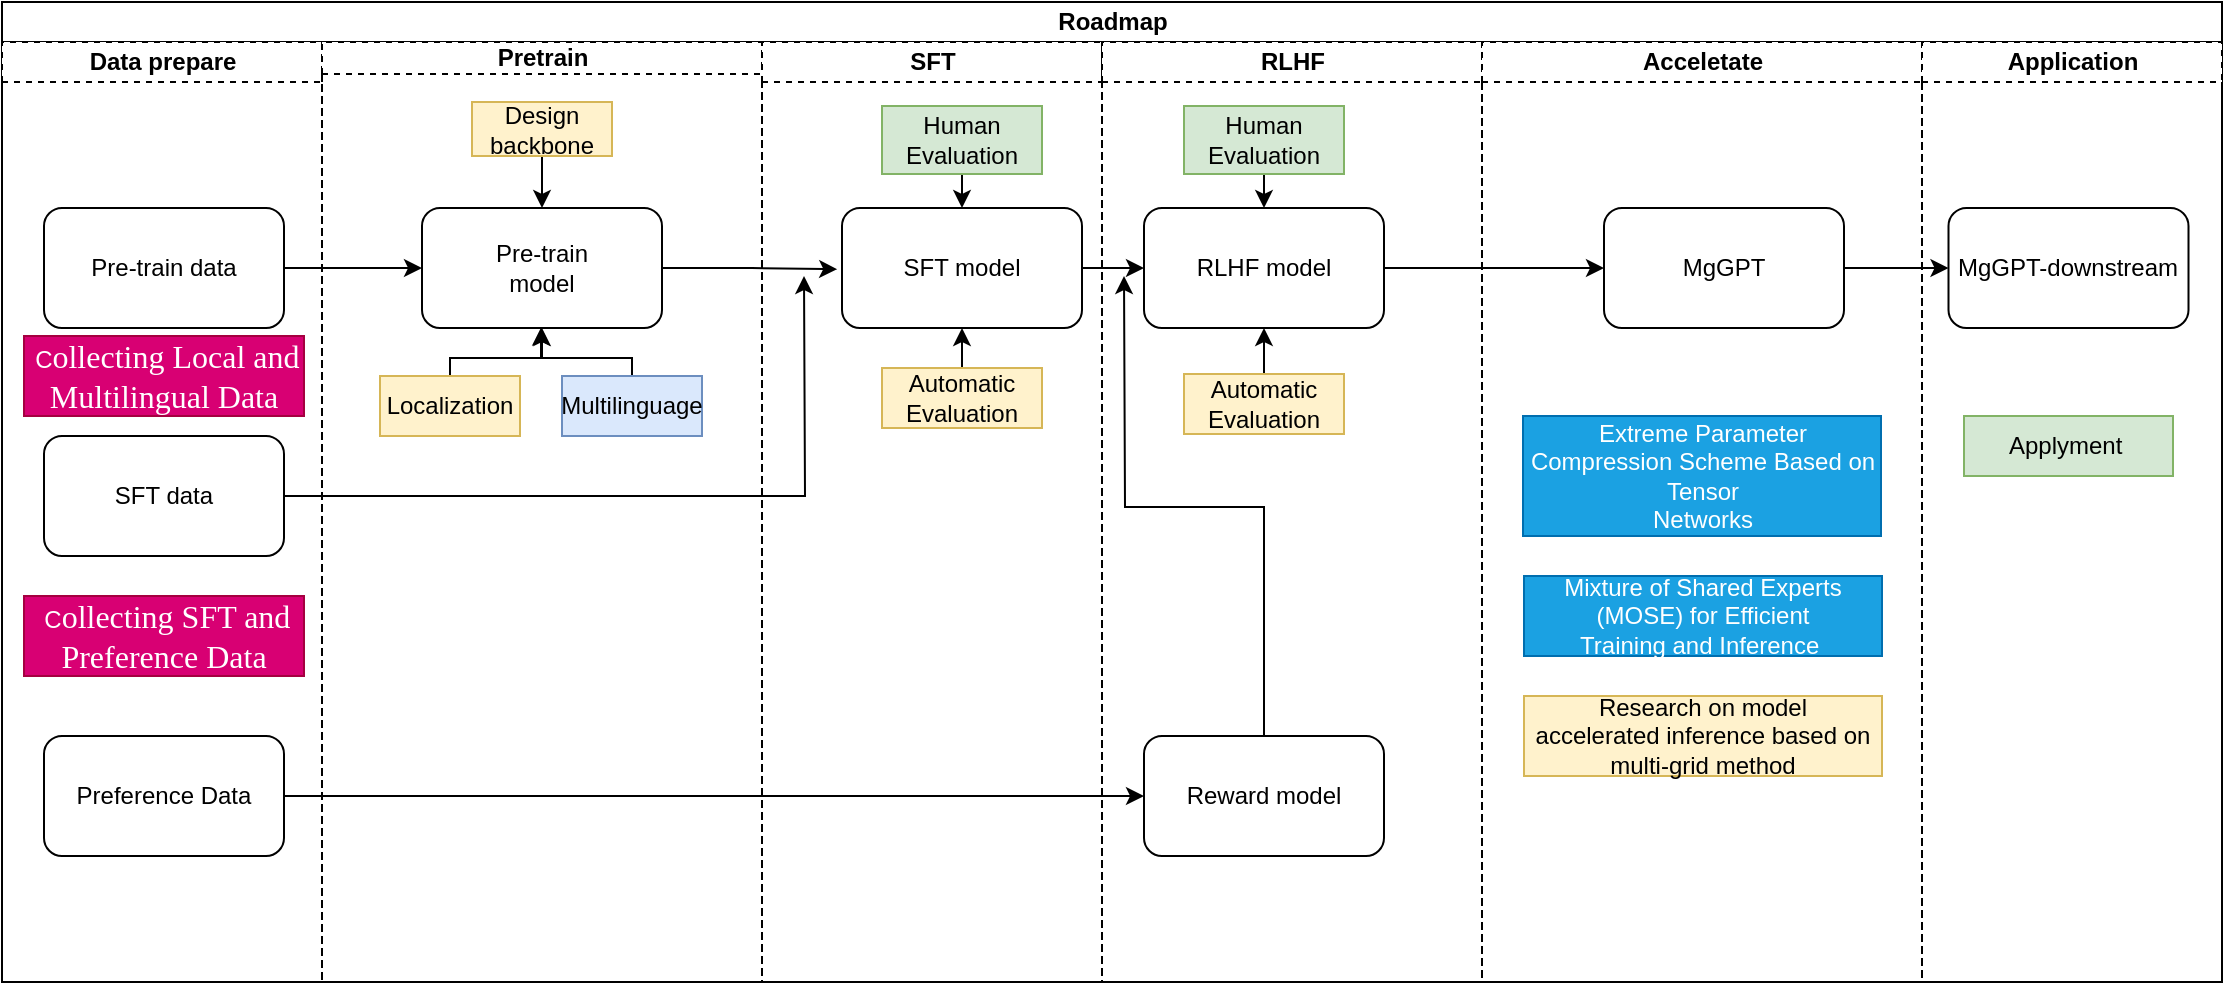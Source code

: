 <mxfile version="25.0.3" pages="2">
  <diagram name="第 1 页" id="qJFG4ZYVAEiP9m0R-gby">
    <mxGraphModel dx="1207" dy="765" grid="0" gridSize="10" guides="1" tooltips="1" connect="1" arrows="1" fold="1" page="1" pageScale="1" pageWidth="1169" pageHeight="827" math="0" shadow="0">
      <root>
        <mxCell id="0" />
        <mxCell id="1" parent="0" />
        <mxCell id="H2LMfA4cWkD5YnM_SA28-17" style="edgeStyle=orthogonalEdgeStyle;rounded=0;orthogonalLoop=1;jettySize=auto;html=1;" parent="1" source="H2LMfA4cWkD5YnM_SA28-3" edge="1">
          <mxGeometry relative="1" as="geometry">
            <mxPoint x="410" y="267" as="targetPoint" />
          </mxGeometry>
        </mxCell>
        <mxCell id="gEcVDK2G-cnFGfUPvAR2-7" value="" style="edgeStyle=orthogonalEdgeStyle;rounded=0;orthogonalLoop=1;jettySize=auto;html=1;exitX=0.5;exitY=0;exitDx=0;exitDy=0;" parent="1" source="gEcVDK2G-cnFGfUPvAR2-5" edge="1">
          <mxGeometry relative="1" as="geometry">
            <mxPoint x="570" y="267" as="targetPoint" />
          </mxGeometry>
        </mxCell>
        <mxCell id="gEcVDK2G-cnFGfUPvAR2-10" value="Roadmap" style="swimlane;childLayout=stackLayout;resizeParent=1;resizeParentMax=0;startSize=20;html=1;" parent="1" vertex="1">
          <mxGeometry x="9" y="130" width="1110" height="490" as="geometry" />
        </mxCell>
        <mxCell id="gEcVDK2G-cnFGfUPvAR2-12" value="Data prepare" style="swimlane;startSize=20;html=1;dashed=1;" parent="gEcVDK2G-cnFGfUPvAR2-10" vertex="1">
          <mxGeometry y="20" width="160" height="470" as="geometry">
            <mxRectangle x="140" y="20" width="40" height="406" as="alternateBounds" />
          </mxGeometry>
        </mxCell>
        <mxCell id="H2LMfA4cWkD5YnM_SA28-3" value="SFT data" style="whiteSpace=wrap;html=1;rounded=1;" parent="gEcVDK2G-cnFGfUPvAR2-12" vertex="1">
          <mxGeometry x="21" y="197" width="120" height="60" as="geometry" />
        </mxCell>
        <mxCell id="gEcVDK2G-cnFGfUPvAR2-2" value="Preference Data" style="whiteSpace=wrap;html=1;rounded=1;" parent="gEcVDK2G-cnFGfUPvAR2-12" vertex="1">
          <mxGeometry x="21" y="347" width="120" height="60" as="geometry" />
        </mxCell>
        <mxCell id="H2LMfA4cWkD5YnM_SA28-5" value="Pre-train data" style="whiteSpace=wrap;html=1;rounded=1;" parent="gEcVDK2G-cnFGfUPvAR2-12" vertex="1">
          <mxGeometry x="21" y="83" width="120" height="60" as="geometry" />
        </mxCell>
        <mxCell id="aoEHYYdZmD1ayY0yGocH-11" value="&amp;nbsp;C&lt;span style=&quot;border-color: var(--border-color); font-family: &amp;quot;Times New Roman&amp;quot;, serif; font-size: 16px; text-align: left;&quot; lang=&quot;EN-US&quot;&gt;ollecting Local and&lt;br style=&quot;border-color: var(--border-color);&quot;&gt;Multilingual Data&lt;/span&gt;" style="rounded=0;whiteSpace=wrap;html=1;fillColor=#d80073;fontColor=#ffffff;strokeColor=#A50040;" parent="gEcVDK2G-cnFGfUPvAR2-12" vertex="1">
          <mxGeometry x="11" y="147" width="140" height="40" as="geometry" />
        </mxCell>
        <mxCell id="aoEHYYdZmD1ayY0yGocH-24" value="&amp;nbsp;C&lt;span style=&quot;border-color: var(--border-color); font-family: &amp;quot;Times New Roman&amp;quot;, serif; font-size: 16px; text-align: left;&quot; lang=&quot;EN-US&quot;&gt;ollecting SFT and Preference&amp;nbsp;Data&lt;/span&gt;" style="rounded=0;whiteSpace=wrap;html=1;fillColor=#d80073;fontColor=#ffffff;strokeColor=#A50040;" parent="gEcVDK2G-cnFGfUPvAR2-12" vertex="1">
          <mxGeometry x="11" y="277" width="140" height="40" as="geometry" />
        </mxCell>
        <mxCell id="gEcVDK2G-cnFGfUPvAR2-13" value="Pretrain" style="swimlane;startSize=16;html=1;dashed=1;" parent="gEcVDK2G-cnFGfUPvAR2-10" vertex="1">
          <mxGeometry x="160" y="20" width="220" height="470" as="geometry" />
        </mxCell>
        <mxCell id="H2LMfA4cWkD5YnM_SA28-18" value="Pre-train&lt;br&gt;model" style="rounded=1;whiteSpace=wrap;html=1;" parent="gEcVDK2G-cnFGfUPvAR2-13" vertex="1">
          <mxGeometry x="50" y="83" width="120" height="60" as="geometry" />
        </mxCell>
        <mxCell id="MclHNVF5Y_-nszO6Ik4K-4" style="edgeStyle=orthogonalEdgeStyle;rounded=0;orthogonalLoop=1;jettySize=auto;html=1;exitX=0.5;exitY=0;exitDx=0;exitDy=0;entryX=0.5;entryY=1;entryDx=0;entryDy=0;" parent="gEcVDK2G-cnFGfUPvAR2-13" source="aoEHYYdZmD1ayY0yGocH-1" target="H2LMfA4cWkD5YnM_SA28-18" edge="1">
          <mxGeometry relative="1" as="geometry">
            <Array as="points">
              <mxPoint x="64" y="158" />
              <mxPoint x="110" y="158" />
            </Array>
          </mxGeometry>
        </mxCell>
        <mxCell id="aoEHYYdZmD1ayY0yGocH-1" value="Localization" style="rounded=0;whiteSpace=wrap;html=1;fillColor=#fff2cc;strokeColor=#d6b656;" parent="gEcVDK2G-cnFGfUPvAR2-13" vertex="1">
          <mxGeometry x="29" y="167" width="70" height="30" as="geometry" />
        </mxCell>
        <mxCell id="MclHNVF5Y_-nszO6Ik4K-5" style="edgeStyle=orthogonalEdgeStyle;rounded=0;orthogonalLoop=1;jettySize=auto;html=1;exitX=0.5;exitY=0;exitDx=0;exitDy=0;" parent="gEcVDK2G-cnFGfUPvAR2-13" source="aoEHYYdZmD1ayY0yGocH-2" edge="1">
          <mxGeometry relative="1" as="geometry">
            <mxPoint x="109.519" y="142.778" as="targetPoint" />
            <Array as="points">
              <mxPoint x="155" y="158" />
              <mxPoint x="110" y="158" />
            </Array>
          </mxGeometry>
        </mxCell>
        <mxCell id="aoEHYYdZmD1ayY0yGocH-2" value="Multilinguage" style="rounded=0;whiteSpace=wrap;html=1;fillColor=#dae8fc;strokeColor=#6c8ebf;" parent="gEcVDK2G-cnFGfUPvAR2-13" vertex="1">
          <mxGeometry x="120" y="167" width="70" height="30" as="geometry" />
        </mxCell>
        <mxCell id="MclHNVF5Y_-nszO6Ik4K-2" value="" style="edgeStyle=orthogonalEdgeStyle;rounded=0;orthogonalLoop=1;jettySize=auto;html=1;entryX=0.5;entryY=0;entryDx=0;entryDy=0;" parent="gEcVDK2G-cnFGfUPvAR2-13" source="MclHNVF5Y_-nszO6Ik4K-1" target="H2LMfA4cWkD5YnM_SA28-18" edge="1">
          <mxGeometry relative="1" as="geometry" />
        </mxCell>
        <mxCell id="MclHNVF5Y_-nszO6Ik4K-1" value="Design backbone" style="rounded=0;whiteSpace=wrap;html=1;fillColor=#fff2cc;strokeColor=#d6b656;" parent="gEcVDK2G-cnFGfUPvAR2-13" vertex="1">
          <mxGeometry x="75" y="30" width="70" height="27" as="geometry" />
        </mxCell>
        <mxCell id="gEcVDK2G-cnFGfUPvAR2-14" value="SFT" style="swimlane;startSize=20;html=1;dashed=1;" parent="gEcVDK2G-cnFGfUPvAR2-10" vertex="1">
          <mxGeometry x="380" y="20" width="170" height="470" as="geometry" />
        </mxCell>
        <mxCell id="H2LMfA4cWkD5YnM_SA28-8" value="SFT model" style="rounded=1;whiteSpace=wrap;html=1;" parent="gEcVDK2G-cnFGfUPvAR2-14" vertex="1">
          <mxGeometry x="40" y="83" width="120" height="60" as="geometry" />
        </mxCell>
        <mxCell id="Cw1NZM94ZHt3_66bPdFc-37" style="edgeStyle=orthogonalEdgeStyle;rounded=0;orthogonalLoop=1;jettySize=auto;html=1;exitX=0.5;exitY=0;exitDx=0;exitDy=0;entryX=0.5;entryY=1;entryDx=0;entryDy=0;" edge="1" parent="gEcVDK2G-cnFGfUPvAR2-14" source="aoEHYYdZmD1ayY0yGocH-16" target="H2LMfA4cWkD5YnM_SA28-8">
          <mxGeometry relative="1" as="geometry" />
        </mxCell>
        <mxCell id="aoEHYYdZmD1ayY0yGocH-16" value="Automatic Evaluation" style="rounded=0;whiteSpace=wrap;html=1;fillColor=#fff2cc;strokeColor=#d6b656;" parent="gEcVDK2G-cnFGfUPvAR2-14" vertex="1">
          <mxGeometry x="60" y="163" width="80" height="30" as="geometry" />
        </mxCell>
        <mxCell id="Cw1NZM94ZHt3_66bPdFc-39" style="edgeStyle=orthogonalEdgeStyle;rounded=0;orthogonalLoop=1;jettySize=auto;html=1;exitX=0.5;exitY=1;exitDx=0;exitDy=0;entryX=0.5;entryY=0;entryDx=0;entryDy=0;" edge="1" parent="gEcVDK2G-cnFGfUPvAR2-14" source="aoEHYYdZmD1ayY0yGocH-18" target="H2LMfA4cWkD5YnM_SA28-8">
          <mxGeometry relative="1" as="geometry" />
        </mxCell>
        <mxCell id="aoEHYYdZmD1ayY0yGocH-18" value="Human Evaluation" style="rounded=0;whiteSpace=wrap;html=1;fillColor=#d5e8d4;strokeColor=#82b366;" parent="gEcVDK2G-cnFGfUPvAR2-14" vertex="1">
          <mxGeometry x="60" y="32" width="80" height="34" as="geometry" />
        </mxCell>
        <mxCell id="gEcVDK2G-cnFGfUPvAR2-17" value="RLHF" style="swimlane;startSize=20;html=1;dashed=1;" parent="gEcVDK2G-cnFGfUPvAR2-10" vertex="1">
          <mxGeometry x="550" y="20" width="190" height="470" as="geometry" />
        </mxCell>
        <mxCell id="H2LMfA4cWkD5YnM_SA28-21" value="RLHF model" style="rounded=1;whiteSpace=wrap;html=1;" parent="gEcVDK2G-cnFGfUPvAR2-17" vertex="1">
          <mxGeometry x="21" y="83" width="120" height="60" as="geometry" />
        </mxCell>
        <mxCell id="gEcVDK2G-cnFGfUPvAR2-5" value="Reward model" style="rounded=1;whiteSpace=wrap;html=1;" parent="gEcVDK2G-cnFGfUPvAR2-17" vertex="1">
          <mxGeometry x="21" y="347" width="120" height="60" as="geometry" />
        </mxCell>
        <mxCell id="Cw1NZM94ZHt3_66bPdFc-47" style="edgeStyle=orthogonalEdgeStyle;rounded=0;orthogonalLoop=1;jettySize=auto;html=1;entryX=0.5;entryY=1;entryDx=0;entryDy=0;" edge="1" parent="gEcVDK2G-cnFGfUPvAR2-17" source="Cw1NZM94ZHt3_66bPdFc-46" target="H2LMfA4cWkD5YnM_SA28-21">
          <mxGeometry relative="1" as="geometry" />
        </mxCell>
        <mxCell id="Cw1NZM94ZHt3_66bPdFc-46" value="Automatic Evaluation" style="rounded=0;whiteSpace=wrap;html=1;fillColor=#fff2cc;strokeColor=#d6b656;" vertex="1" parent="gEcVDK2G-cnFGfUPvAR2-17">
          <mxGeometry x="41" y="166" width="80" height="30" as="geometry" />
        </mxCell>
        <mxCell id="Cw1NZM94ZHt3_66bPdFc-50" style="edgeStyle=orthogonalEdgeStyle;rounded=0;orthogonalLoop=1;jettySize=auto;html=1;" edge="1" parent="gEcVDK2G-cnFGfUPvAR2-17" source="Cw1NZM94ZHt3_66bPdFc-48" target="H2LMfA4cWkD5YnM_SA28-21">
          <mxGeometry relative="1" as="geometry">
            <Array as="points">
              <mxPoint x="81" y="89" />
              <mxPoint x="81" y="89" />
            </Array>
          </mxGeometry>
        </mxCell>
        <mxCell id="Cw1NZM94ZHt3_66bPdFc-48" value="Human Evaluation" style="rounded=0;whiteSpace=wrap;html=1;fillColor=#d5e8d4;strokeColor=#82b366;" vertex="1" parent="gEcVDK2G-cnFGfUPvAR2-17">
          <mxGeometry x="41" y="32" width="80" height="34" as="geometry" />
        </mxCell>
        <mxCell id="gEcVDK2G-cnFGfUPvAR2-18" value="Acceletate" style="swimlane;startSize=20;html=1;dashed=1;" parent="gEcVDK2G-cnFGfUPvAR2-10" vertex="1">
          <mxGeometry x="740" y="20" width="220" height="470" as="geometry" />
        </mxCell>
        <mxCell id="H2LMfA4cWkD5YnM_SA28-7" value="MgGPT" style="rounded=1;whiteSpace=wrap;html=1;" parent="gEcVDK2G-cnFGfUPvAR2-18" vertex="1">
          <mxGeometry x="61" y="83" width="120" height="60" as="geometry" />
        </mxCell>
        <mxCell id="aoEHYYdZmD1ayY0yGocH-21" value="Research on model&lt;br/&gt;accelerated inference based on multi-grid method" style="rounded=0;whiteSpace=wrap;html=1;fillColor=#fff2cc;strokeColor=#d6b656;" parent="gEcVDK2G-cnFGfUPvAR2-18" vertex="1">
          <mxGeometry x="21" y="327" width="179" height="40" as="geometry" />
        </mxCell>
        <mxCell id="aoEHYYdZmD1ayY0yGocH-22" value="Mixture of Shared Experts (MOSE) for Efficient&lt;br/&gt;Training and Inference&amp;nbsp;" style="rounded=0;whiteSpace=wrap;html=1;fillColor=#1ba1e2;strokeColor=#006EAF;fontColor=#ffffff;" parent="gEcVDK2G-cnFGfUPvAR2-18" vertex="1">
          <mxGeometry x="21" y="267" width="179" height="40" as="geometry" />
        </mxCell>
        <mxCell id="aoEHYYdZmD1ayY0yGocH-23" value="Extreme Parameter Compression Scheme Based on Tensor&lt;br&gt;Networks" style="rounded=0;whiteSpace=wrap;html=1;fillColor=#1ba1e2;strokeColor=#006EAF;fontColor=#ffffff;align=center;" parent="gEcVDK2G-cnFGfUPvAR2-18" vertex="1">
          <mxGeometry x="20.5" y="187" width="179" height="60" as="geometry" />
        </mxCell>
        <mxCell id="aoEHYYdZmD1ayY0yGocH-27" value="Application" style="swimlane;startSize=20;html=1;dashed=1;" parent="gEcVDK2G-cnFGfUPvAR2-10" vertex="1">
          <mxGeometry x="960" y="20" width="150" height="470" as="geometry" />
        </mxCell>
        <mxCell id="aoEHYYdZmD1ayY0yGocH-25" value="Applyment&amp;nbsp;" style="rounded=0;whiteSpace=wrap;html=1;fillColor=#d5e8d4;strokeColor=#82b366;" parent="aoEHYYdZmD1ayY0yGocH-27" vertex="1">
          <mxGeometry x="21" y="187" width="104.5" height="30" as="geometry" />
        </mxCell>
        <mxCell id="aoEHYYdZmD1ayY0yGocH-33" value="MgGPT-downstream" style="rounded=1;whiteSpace=wrap;html=1;" parent="aoEHYYdZmD1ayY0yGocH-27" vertex="1">
          <mxGeometry x="13.25" y="83" width="120" height="60" as="geometry" />
        </mxCell>
        <mxCell id="H2LMfA4cWkD5YnM_SA28-19" style="edgeStyle=orthogonalEdgeStyle;rounded=0;orthogonalLoop=1;jettySize=auto;html=1;exitX=1;exitY=0.5;exitDx=0;exitDy=0;entryX=0;entryY=0.5;entryDx=0;entryDy=0;" parent="gEcVDK2G-cnFGfUPvAR2-10" source="H2LMfA4cWkD5YnM_SA28-5" target="H2LMfA4cWkD5YnM_SA28-18" edge="1">
          <mxGeometry relative="1" as="geometry" />
        </mxCell>
        <mxCell id="H2LMfA4cWkD5YnM_SA28-20" style="edgeStyle=orthogonalEdgeStyle;rounded=0;orthogonalLoop=1;jettySize=auto;html=1;exitX=1;exitY=0.5;exitDx=0;exitDy=0;entryX=-0.02;entryY=0.51;entryDx=0;entryDy=0;entryPerimeter=0;" parent="gEcVDK2G-cnFGfUPvAR2-10" source="H2LMfA4cWkD5YnM_SA28-18" target="H2LMfA4cWkD5YnM_SA28-8" edge="1">
          <mxGeometry relative="1" as="geometry" />
        </mxCell>
        <mxCell id="gEcVDK2G-cnFGfUPvAR2-1" value="" style="edgeStyle=orthogonalEdgeStyle;rounded=0;orthogonalLoop=1;jettySize=auto;html=1;" parent="gEcVDK2G-cnFGfUPvAR2-10" source="H2LMfA4cWkD5YnM_SA28-8" target="H2LMfA4cWkD5YnM_SA28-21" edge="1">
          <mxGeometry relative="1" as="geometry" />
        </mxCell>
        <mxCell id="gEcVDK2G-cnFGfUPvAR2-6" value="" style="edgeStyle=orthogonalEdgeStyle;rounded=0;orthogonalLoop=1;jettySize=auto;html=1;" parent="gEcVDK2G-cnFGfUPvAR2-10" source="gEcVDK2G-cnFGfUPvAR2-2" target="gEcVDK2G-cnFGfUPvAR2-5" edge="1">
          <mxGeometry relative="1" as="geometry" />
        </mxCell>
        <mxCell id="gEcVDK2G-cnFGfUPvAR2-4" value="" style="edgeStyle=orthogonalEdgeStyle;rounded=0;orthogonalLoop=1;jettySize=auto;html=1;" parent="gEcVDK2G-cnFGfUPvAR2-10" source="H2LMfA4cWkD5YnM_SA28-21" target="H2LMfA4cWkD5YnM_SA28-7" edge="1">
          <mxGeometry relative="1" as="geometry" />
        </mxCell>
        <mxCell id="aoEHYYdZmD1ayY0yGocH-34" value="" style="edgeStyle=orthogonalEdgeStyle;rounded=0;orthogonalLoop=1;jettySize=auto;html=1;" parent="gEcVDK2G-cnFGfUPvAR2-10" source="H2LMfA4cWkD5YnM_SA28-7" target="aoEHYYdZmD1ayY0yGocH-33" edge="1">
          <mxGeometry relative="1" as="geometry" />
        </mxCell>
      </root>
    </mxGraphModel>
  </diagram>
  <diagram id="L5EI0Nv2DJLL0fKtWiDT" name="第 2 页">
    <mxGraphModel grid="1" page="1" gridSize="10" guides="1" tooltips="1" connect="1" arrows="1" fold="1" pageScale="1" pageWidth="827" pageHeight="1169" math="0" shadow="0">
      <root>
        <mxCell id="0" />
        <mxCell id="1" parent="0" />
      </root>
    </mxGraphModel>
  </diagram>
</mxfile>
